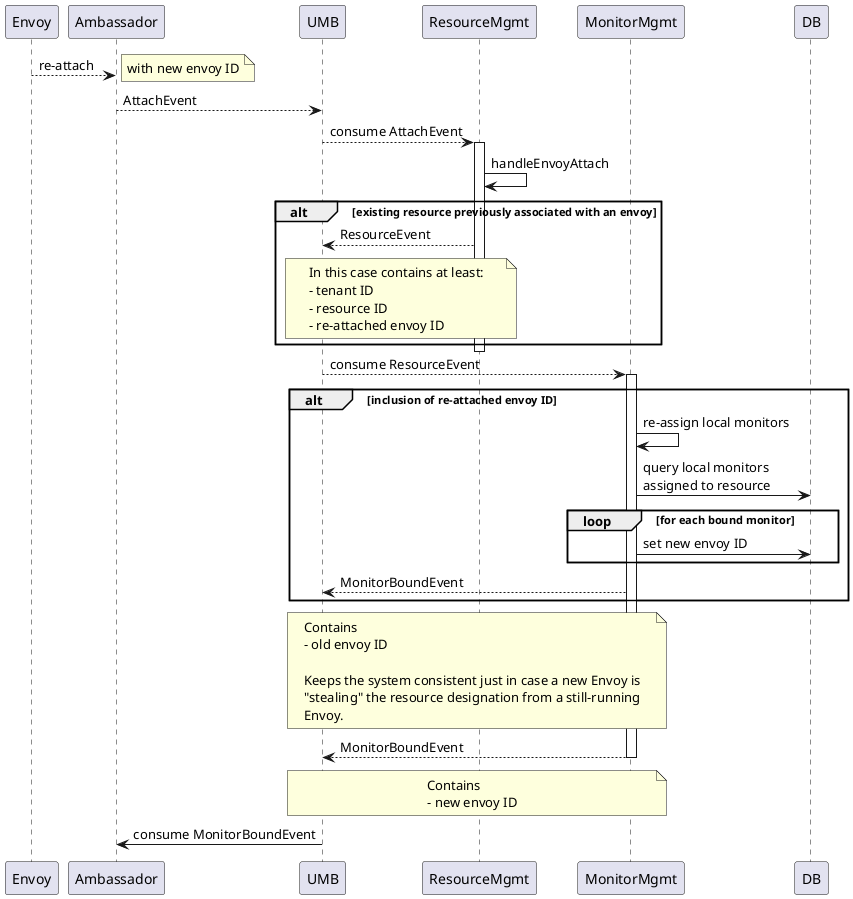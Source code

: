 @startuml

Envoy-->Ambassador: re-attach
note right: with new envoy ID

Ambassador-->UMB: AttachEvent
UMB-->ResourceMgmt: consume AttachEvent

activate ResourceMgmt

ResourceMgmt->ResourceMgmt: handleEnvoyAttach

alt existing resource previously associated with an envoy
    ResourceMgmt-->UMB: ResourceEvent

    note over ResourceMgmt,UMB
    In this case contains at least:
    - tenant ID
    - resource ID
    - re-attached envoy ID
    end note
end
deactivate ResourceMgmt

UMB-->MonitorMgmt: consume ResourceEvent
activate MonitorMgmt
alt inclusion of re-attached envoy ID
  MonitorMgmt->MonitorMgmt: re-assign local monitors
  MonitorMgmt->DB: query local monitors\nassigned to resource

  loop for each bound monitor
      MonitorMgmt->DB: set new envoy ID
  end

  MonitorMgmt-->UMB: MonitorBoundEvent
end

note over MonitorMgmt,UMB
Contains
- old envoy ID

Keeps the system consistent just in case a new Envoy is
"stealing" the resource designation from a still-running
Envoy.
end note

MonitorMgmt-->UMB: MonitorBoundEvent

note over MonitorMgmt,UMB
Contains
- new envoy ID
end note

deactivate MonitorMgmt

UMB->Ambassador: consume MonitorBoundEvent

@enduml